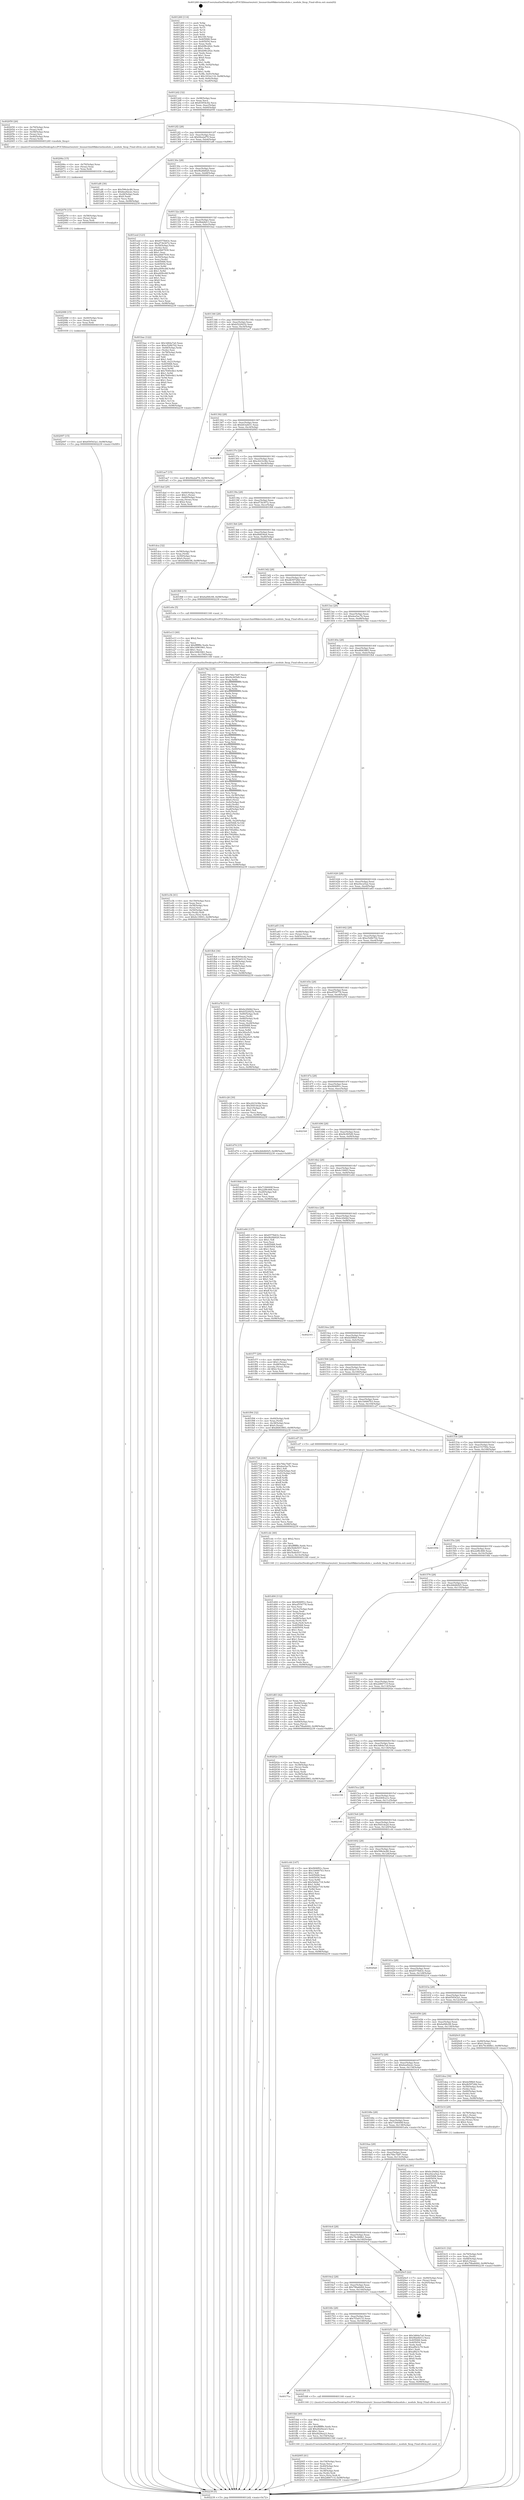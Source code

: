 digraph "0x401260" {
  label = "0x401260 (/mnt/c/Users/mathe/Desktop/tcc/POCII/binaries/extr_linuxarchm68kkernelmodule.c_module_fixup_Final-ollvm.out::main(0))"
  labelloc = "t"
  node[shape=record]

  Entry [label="",width=0.3,height=0.3,shape=circle,fillcolor=black,style=filled]
  "0x4012d2" [label="{
     0x4012d2 [32]\l
     | [instrs]\l
     &nbsp;&nbsp;0x4012d2 \<+6\>: mov -0x98(%rbp),%eax\l
     &nbsp;&nbsp;0x4012d8 \<+2\>: mov %eax,%ecx\l
     &nbsp;&nbsp;0x4012da \<+6\>: sub $0x83954c82,%ecx\l
     &nbsp;&nbsp;0x4012e0 \<+6\>: mov %eax,-0xac(%rbp)\l
     &nbsp;&nbsp;0x4012e6 \<+6\>: mov %ecx,-0xb0(%rbp)\l
     &nbsp;&nbsp;0x4012ec \<+6\>: je 0000000000402050 \<main+0xdf0\>\l
  }"]
  "0x402050" [label="{
     0x402050 [26]\l
     | [instrs]\l
     &nbsp;&nbsp;0x402050 \<+4\>: mov -0x70(%rbp),%rax\l
     &nbsp;&nbsp;0x402054 \<+3\>: mov (%rax),%rdi\l
     &nbsp;&nbsp;0x402057 \<+4\>: mov -0x58(%rbp),%rax\l
     &nbsp;&nbsp;0x40205b \<+3\>: mov (%rax),%rsi\l
     &nbsp;&nbsp;0x40205e \<+4\>: mov -0x40(%rbp),%rax\l
     &nbsp;&nbsp;0x402062 \<+3\>: mov (%rax),%rdx\l
     &nbsp;&nbsp;0x402065 \<+5\>: call 0000000000401240 \<module_fixup\>\l
     | [calls]\l
     &nbsp;&nbsp;0x401240 \{1\} (/mnt/c/Users/mathe/Desktop/tcc/POCII/binaries/extr_linuxarchm68kkernelmodule.c_module_fixup_Final-ollvm.out::module_fixup)\l
  }"]
  "0x4012f2" [label="{
     0x4012f2 [28]\l
     | [instrs]\l
     &nbsp;&nbsp;0x4012f2 \<+5\>: jmp 00000000004012f7 \<main+0x97\>\l
     &nbsp;&nbsp;0x4012f7 \<+6\>: mov -0xac(%rbp),%eax\l
     &nbsp;&nbsp;0x4012fd \<+5\>: sub $0x94a2af79,%eax\l
     &nbsp;&nbsp;0x401302 \<+6\>: mov %eax,-0xb4(%rbp)\l
     &nbsp;&nbsp;0x401308 \<+6\>: je 0000000000401af6 \<main+0x896\>\l
  }"]
  Exit [label="",width=0.3,height=0.3,shape=circle,fillcolor=black,style=filled,peripheries=2]
  "0x401af6" [label="{
     0x401af6 [30]\l
     | [instrs]\l
     &nbsp;&nbsp;0x401af6 \<+5\>: mov $0x596cbc80,%eax\l
     &nbsp;&nbsp;0x401afb \<+5\>: mov $0x6ea92e2c,%ecx\l
     &nbsp;&nbsp;0x401b00 \<+3\>: mov -0x28(%rbp),%edx\l
     &nbsp;&nbsp;0x401b03 \<+3\>: cmp $0x0,%edx\l
     &nbsp;&nbsp;0x401b06 \<+3\>: cmove %ecx,%eax\l
     &nbsp;&nbsp;0x401b09 \<+6\>: mov %eax,-0x98(%rbp)\l
     &nbsp;&nbsp;0x401b0f \<+5\>: jmp 0000000000402239 \<main+0xfd9\>\l
  }"]
  "0x40130e" [label="{
     0x40130e [28]\l
     | [instrs]\l
     &nbsp;&nbsp;0x40130e \<+5\>: jmp 0000000000401313 \<main+0xb3\>\l
     &nbsp;&nbsp;0x401313 \<+6\>: mov -0xac(%rbp),%eax\l
     &nbsp;&nbsp;0x401319 \<+5\>: sub $0x9b28d020,%eax\l
     &nbsp;&nbsp;0x40131e \<+6\>: mov %eax,-0xb8(%rbp)\l
     &nbsp;&nbsp;0x401324 \<+6\>: je 0000000000401eed \<main+0xc8d\>\l
  }"]
  "0x402097" [label="{
     0x402097 [15]\l
     | [instrs]\l
     &nbsp;&nbsp;0x402097 \<+10\>: movl $0x659543a1,-0x98(%rbp)\l
     &nbsp;&nbsp;0x4020a1 \<+5\>: jmp 0000000000402239 \<main+0xfd9\>\l
  }"]
  "0x401eed" [label="{
     0x401eed [123]\l
     | [instrs]\l
     &nbsp;&nbsp;0x401eed \<+5\>: mov $0x6575b63c,%eax\l
     &nbsp;&nbsp;0x401ef2 \<+5\>: mov $0xd73b3072,%ecx\l
     &nbsp;&nbsp;0x401ef7 \<+4\>: mov -0x50(%rbp),%rdx\l
     &nbsp;&nbsp;0x401efb \<+2\>: mov (%rdx),%esi\l
     &nbsp;&nbsp;0x401efd \<+6\>: sub $0xa0b67930,%esi\l
     &nbsp;&nbsp;0x401f03 \<+3\>: add $0x1,%esi\l
     &nbsp;&nbsp;0x401f06 \<+6\>: add $0xa0b67930,%esi\l
     &nbsp;&nbsp;0x401f0c \<+4\>: mov -0x50(%rbp),%rdx\l
     &nbsp;&nbsp;0x401f10 \<+2\>: mov %esi,(%rdx)\l
     &nbsp;&nbsp;0x401f12 \<+7\>: mov 0x405068,%esi\l
     &nbsp;&nbsp;0x401f19 \<+7\>: mov 0x405054,%edi\l
     &nbsp;&nbsp;0x401f20 \<+3\>: mov %esi,%r8d\l
     &nbsp;&nbsp;0x401f23 \<+7\>: add $0xa409cd4f,%r8d\l
     &nbsp;&nbsp;0x401f2a \<+4\>: sub $0x1,%r8d\l
     &nbsp;&nbsp;0x401f2e \<+7\>: sub $0xa409cd4f,%r8d\l
     &nbsp;&nbsp;0x401f35 \<+4\>: imul %r8d,%esi\l
     &nbsp;&nbsp;0x401f39 \<+3\>: and $0x1,%esi\l
     &nbsp;&nbsp;0x401f3c \<+3\>: cmp $0x0,%esi\l
     &nbsp;&nbsp;0x401f3f \<+4\>: sete %r9b\l
     &nbsp;&nbsp;0x401f43 \<+3\>: cmp $0xa,%edi\l
     &nbsp;&nbsp;0x401f46 \<+4\>: setl %r10b\l
     &nbsp;&nbsp;0x401f4a \<+3\>: mov %r9b,%r11b\l
     &nbsp;&nbsp;0x401f4d \<+3\>: and %r10b,%r11b\l
     &nbsp;&nbsp;0x401f50 \<+3\>: xor %r10b,%r9b\l
     &nbsp;&nbsp;0x401f53 \<+3\>: or %r9b,%r11b\l
     &nbsp;&nbsp;0x401f56 \<+4\>: test $0x1,%r11b\l
     &nbsp;&nbsp;0x401f5a \<+3\>: cmovne %ecx,%eax\l
     &nbsp;&nbsp;0x401f5d \<+6\>: mov %eax,-0x98(%rbp)\l
     &nbsp;&nbsp;0x401f63 \<+5\>: jmp 0000000000402239 \<main+0xfd9\>\l
  }"]
  "0x40132a" [label="{
     0x40132a [28]\l
     | [instrs]\l
     &nbsp;&nbsp;0x40132a \<+5\>: jmp 000000000040132f \<main+0xcf\>\l
     &nbsp;&nbsp;0x40132f \<+6\>: mov -0xac(%rbp),%eax\l
     &nbsp;&nbsp;0x401335 \<+5\>: sub $0x9fab8d13,%eax\l
     &nbsp;&nbsp;0x40133a \<+6\>: mov %eax,-0xbc(%rbp)\l
     &nbsp;&nbsp;0x401340 \<+6\>: je 0000000000401bac \<main+0x94c\>\l
  }"]
  "0x402088" [label="{
     0x402088 [15]\l
     | [instrs]\l
     &nbsp;&nbsp;0x402088 \<+4\>: mov -0x40(%rbp),%rax\l
     &nbsp;&nbsp;0x40208c \<+3\>: mov (%rax),%rax\l
     &nbsp;&nbsp;0x40208f \<+3\>: mov %rax,%rdi\l
     &nbsp;&nbsp;0x402092 \<+5\>: call 0000000000401030 \<free@plt\>\l
     | [calls]\l
     &nbsp;&nbsp;0x401030 \{1\} (unknown)\l
  }"]
  "0x401bac" [label="{
     0x401bac [122]\l
     | [instrs]\l
     &nbsp;&nbsp;0x401bac \<+5\>: mov $0x3d64a7a0,%eax\l
     &nbsp;&nbsp;0x401bb1 \<+5\>: mov $0xe528b702,%ecx\l
     &nbsp;&nbsp;0x401bb6 \<+4\>: mov -0x68(%rbp),%rdx\l
     &nbsp;&nbsp;0x401bba \<+2\>: mov (%rdx),%esi\l
     &nbsp;&nbsp;0x401bbc \<+4\>: mov -0x78(%rbp),%rdx\l
     &nbsp;&nbsp;0x401bc0 \<+2\>: cmp (%rdx),%esi\l
     &nbsp;&nbsp;0x401bc2 \<+4\>: setl %dil\l
     &nbsp;&nbsp;0x401bc6 \<+4\>: and $0x1,%dil\l
     &nbsp;&nbsp;0x401bca \<+4\>: mov %dil,-0x21(%rbp)\l
     &nbsp;&nbsp;0x401bce \<+7\>: mov 0x405068,%esi\l
     &nbsp;&nbsp;0x401bd5 \<+8\>: mov 0x405054,%r8d\l
     &nbsp;&nbsp;0x401bdd \<+3\>: mov %esi,%r9d\l
     &nbsp;&nbsp;0x401be0 \<+7\>: add $0x7649c6b3,%r9d\l
     &nbsp;&nbsp;0x401be7 \<+4\>: sub $0x1,%r9d\l
     &nbsp;&nbsp;0x401beb \<+7\>: sub $0x7649c6b3,%r9d\l
     &nbsp;&nbsp;0x401bf2 \<+4\>: imul %r9d,%esi\l
     &nbsp;&nbsp;0x401bf6 \<+3\>: and $0x1,%esi\l
     &nbsp;&nbsp;0x401bf9 \<+3\>: cmp $0x0,%esi\l
     &nbsp;&nbsp;0x401bfc \<+4\>: sete %dil\l
     &nbsp;&nbsp;0x401c00 \<+4\>: cmp $0xa,%r8d\l
     &nbsp;&nbsp;0x401c04 \<+4\>: setl %r10b\l
     &nbsp;&nbsp;0x401c08 \<+3\>: mov %dil,%r11b\l
     &nbsp;&nbsp;0x401c0b \<+3\>: and %r10b,%r11b\l
     &nbsp;&nbsp;0x401c0e \<+3\>: xor %r10b,%dil\l
     &nbsp;&nbsp;0x401c11 \<+3\>: or %dil,%r11b\l
     &nbsp;&nbsp;0x401c14 \<+4\>: test $0x1,%r11b\l
     &nbsp;&nbsp;0x401c18 \<+3\>: cmovne %ecx,%eax\l
     &nbsp;&nbsp;0x401c1b \<+6\>: mov %eax,-0x98(%rbp)\l
     &nbsp;&nbsp;0x401c21 \<+5\>: jmp 0000000000402239 \<main+0xfd9\>\l
  }"]
  "0x401346" [label="{
     0x401346 [28]\l
     | [instrs]\l
     &nbsp;&nbsp;0x401346 \<+5\>: jmp 000000000040134b \<main+0xeb\>\l
     &nbsp;&nbsp;0x40134b \<+6\>: mov -0xac(%rbp),%eax\l
     &nbsp;&nbsp;0x401351 \<+5\>: sub $0xb5229252,%eax\l
     &nbsp;&nbsp;0x401356 \<+6\>: mov %eax,-0xc0(%rbp)\l
     &nbsp;&nbsp;0x40135c \<+6\>: je 0000000000401ae7 \<main+0x887\>\l
  }"]
  "0x402079" [label="{
     0x402079 [15]\l
     | [instrs]\l
     &nbsp;&nbsp;0x402079 \<+4\>: mov -0x58(%rbp),%rax\l
     &nbsp;&nbsp;0x40207d \<+3\>: mov (%rax),%rax\l
     &nbsp;&nbsp;0x402080 \<+3\>: mov %rax,%rdi\l
     &nbsp;&nbsp;0x402083 \<+5\>: call 0000000000401030 \<free@plt\>\l
     | [calls]\l
     &nbsp;&nbsp;0x401030 \{1\} (unknown)\l
  }"]
  "0x401ae7" [label="{
     0x401ae7 [15]\l
     | [instrs]\l
     &nbsp;&nbsp;0x401ae7 \<+10\>: movl $0x94a2af79,-0x98(%rbp)\l
     &nbsp;&nbsp;0x401af1 \<+5\>: jmp 0000000000402239 \<main+0xfd9\>\l
  }"]
  "0x401362" [label="{
     0x401362 [28]\l
     | [instrs]\l
     &nbsp;&nbsp;0x401362 \<+5\>: jmp 0000000000401367 \<main+0x107\>\l
     &nbsp;&nbsp;0x401367 \<+6\>: mov -0xac(%rbp),%eax\l
     &nbsp;&nbsp;0x40136d \<+5\>: sub $0xb63afd31,%eax\l
     &nbsp;&nbsp;0x401372 \<+6\>: mov %eax,-0xc4(%rbp)\l
     &nbsp;&nbsp;0x401378 \<+6\>: je 00000000004020b5 \<main+0xe55\>\l
  }"]
  "0x40206a" [label="{
     0x40206a [15]\l
     | [instrs]\l
     &nbsp;&nbsp;0x40206a \<+4\>: mov -0x70(%rbp),%rax\l
     &nbsp;&nbsp;0x40206e \<+3\>: mov (%rax),%rax\l
     &nbsp;&nbsp;0x402071 \<+3\>: mov %rax,%rdi\l
     &nbsp;&nbsp;0x402074 \<+5\>: call 0000000000401030 \<free@plt\>\l
     | [calls]\l
     &nbsp;&nbsp;0x401030 \{1\} (unknown)\l
  }"]
  "0x4020b5" [label="{
     0x4020b5\l
  }", style=dashed]
  "0x40137e" [label="{
     0x40137e [28]\l
     | [instrs]\l
     &nbsp;&nbsp;0x40137e \<+5\>: jmp 0000000000401383 \<main+0x123\>\l
     &nbsp;&nbsp;0x401383 \<+6\>: mov -0xac(%rbp),%eax\l
     &nbsp;&nbsp;0x401389 \<+5\>: sub $0xc621b38e,%eax\l
     &nbsp;&nbsp;0x40138e \<+6\>: mov %eax,-0xc8(%rbp)\l
     &nbsp;&nbsp;0x401394 \<+6\>: je 0000000000401dad \<main+0xb4d\>\l
  }"]
  "0x402005" [label="{
     0x402005 [41]\l
     | [instrs]\l
     &nbsp;&nbsp;0x402005 \<+6\>: mov -0x154(%rbp),%ecx\l
     &nbsp;&nbsp;0x40200b \<+3\>: imul %eax,%ecx\l
     &nbsp;&nbsp;0x40200e \<+4\>: mov -0x40(%rbp),%rsi\l
     &nbsp;&nbsp;0x402012 \<+3\>: mov (%rsi),%rsi\l
     &nbsp;&nbsp;0x402015 \<+4\>: mov -0x38(%rbp),%rdi\l
     &nbsp;&nbsp;0x402019 \<+3\>: movslq (%rdi),%rdi\l
     &nbsp;&nbsp;0x40201c \<+3\>: mov %ecx,(%rsi,%rdi,4)\l
     &nbsp;&nbsp;0x40201f \<+10\>: movl $0x2d66711f,-0x98(%rbp)\l
     &nbsp;&nbsp;0x402029 \<+5\>: jmp 0000000000402239 \<main+0xfd9\>\l
  }"]
  "0x401dad" [label="{
     0x401dad [29]\l
     | [instrs]\l
     &nbsp;&nbsp;0x401dad \<+4\>: mov -0x60(%rbp),%rax\l
     &nbsp;&nbsp;0x401db1 \<+6\>: movl $0x1,(%rax)\l
     &nbsp;&nbsp;0x401db7 \<+4\>: mov -0x60(%rbp),%rax\l
     &nbsp;&nbsp;0x401dbb \<+3\>: movslq (%rax),%rax\l
     &nbsp;&nbsp;0x401dbe \<+4\>: shl $0x2,%rax\l
     &nbsp;&nbsp;0x401dc2 \<+3\>: mov %rax,%rdi\l
     &nbsp;&nbsp;0x401dc5 \<+5\>: call 0000000000401050 \<malloc@plt\>\l
     | [calls]\l
     &nbsp;&nbsp;0x401050 \{1\} (unknown)\l
  }"]
  "0x40139a" [label="{
     0x40139a [28]\l
     | [instrs]\l
     &nbsp;&nbsp;0x40139a \<+5\>: jmp 000000000040139f \<main+0x13f\>\l
     &nbsp;&nbsp;0x40139f \<+6\>: mov -0xac(%rbp),%eax\l
     &nbsp;&nbsp;0x4013a5 \<+5\>: sub $0xd73b3072,%eax\l
     &nbsp;&nbsp;0x4013aa \<+6\>: mov %eax,-0xcc(%rbp)\l
     &nbsp;&nbsp;0x4013b0 \<+6\>: je 0000000000401f68 \<main+0xd08\>\l
  }"]
  "0x401fdd" [label="{
     0x401fdd [40]\l
     | [instrs]\l
     &nbsp;&nbsp;0x401fdd \<+5\>: mov $0x2,%ecx\l
     &nbsp;&nbsp;0x401fe2 \<+1\>: cltd\l
     &nbsp;&nbsp;0x401fe3 \<+2\>: idiv %ecx\l
     &nbsp;&nbsp;0x401fe5 \<+6\>: imul $0xfffffffe,%edx,%ecx\l
     &nbsp;&nbsp;0x401feb \<+6\>: add $0xd429ee23,%ecx\l
     &nbsp;&nbsp;0x401ff1 \<+3\>: add $0x1,%ecx\l
     &nbsp;&nbsp;0x401ff4 \<+6\>: sub $0xd429ee23,%ecx\l
     &nbsp;&nbsp;0x401ffa \<+6\>: mov %ecx,-0x154(%rbp)\l
     &nbsp;&nbsp;0x402000 \<+5\>: call 0000000000401160 \<next_i\>\l
     | [calls]\l
     &nbsp;&nbsp;0x401160 \{1\} (/mnt/c/Users/mathe/Desktop/tcc/POCII/binaries/extr_linuxarchm68kkernelmodule.c_module_fixup_Final-ollvm.out::next_i)\l
  }"]
  "0x401f68" [label="{
     0x401f68 [15]\l
     | [instrs]\l
     &nbsp;&nbsp;0x401f68 \<+10\>: movl $0x6af48c08,-0x98(%rbp)\l
     &nbsp;&nbsp;0x401f72 \<+5\>: jmp 0000000000402239 \<main+0xfd9\>\l
  }"]
  "0x4013b6" [label="{
     0x4013b6 [28]\l
     | [instrs]\l
     &nbsp;&nbsp;0x4013b6 \<+5\>: jmp 00000000004013bb \<main+0x15b\>\l
     &nbsp;&nbsp;0x4013bb \<+6\>: mov -0xac(%rbp),%eax\l
     &nbsp;&nbsp;0x4013c1 \<+5\>: sub $0xd9df36a4,%eax\l
     &nbsp;&nbsp;0x4013c6 \<+6\>: mov %eax,-0xd0(%rbp)\l
     &nbsp;&nbsp;0x4013cc \<+6\>: je 00000000004019fb \<main+0x79b\>\l
  }"]
  "0x40171a" [label="{
     0x40171a\l
  }", style=dashed]
  "0x4019fb" [label="{
     0x4019fb\l
  }", style=dashed]
  "0x4013d2" [label="{
     0x4013d2 [28]\l
     | [instrs]\l
     &nbsp;&nbsp;0x4013d2 \<+5\>: jmp 00000000004013d7 \<main+0x177\>\l
     &nbsp;&nbsp;0x4013d7 \<+6\>: mov -0xac(%rbp),%eax\l
     &nbsp;&nbsp;0x4013dd \<+5\>: sub $0xdb59728d,%eax\l
     &nbsp;&nbsp;0x4013e2 \<+6\>: mov %eax,-0xd4(%rbp)\l
     &nbsp;&nbsp;0x4013e8 \<+6\>: je 0000000000401e0e \<main+0xbae\>\l
  }"]
  "0x401fd8" [label="{
     0x401fd8 [5]\l
     | [instrs]\l
     &nbsp;&nbsp;0x401fd8 \<+5\>: call 0000000000401160 \<next_i\>\l
     | [calls]\l
     &nbsp;&nbsp;0x401160 \{1\} (/mnt/c/Users/mathe/Desktop/tcc/POCII/binaries/extr_linuxarchm68kkernelmodule.c_module_fixup_Final-ollvm.out::next_i)\l
  }"]
  "0x401e0e" [label="{
     0x401e0e [5]\l
     | [instrs]\l
     &nbsp;&nbsp;0x401e0e \<+5\>: call 0000000000401160 \<next_i\>\l
     | [calls]\l
     &nbsp;&nbsp;0x401160 \{1\} (/mnt/c/Users/mathe/Desktop/tcc/POCII/binaries/extr_linuxarchm68kkernelmodule.c_module_fixup_Final-ollvm.out::next_i)\l
  }"]
  "0x4013ee" [label="{
     0x4013ee [28]\l
     | [instrs]\l
     &nbsp;&nbsp;0x4013ee \<+5\>: jmp 00000000004013f3 \<main+0x193\>\l
     &nbsp;&nbsp;0x4013f3 \<+6\>: mov -0xac(%rbp),%eax\l
     &nbsp;&nbsp;0x4013f9 \<+5\>: sub $0xdea5ac7b,%eax\l
     &nbsp;&nbsp;0x4013fe \<+6\>: mov %eax,-0xd8(%rbp)\l
     &nbsp;&nbsp;0x401404 \<+6\>: je 000000000040178e \<main+0x52e\>\l
  }"]
  "0x401f94" [label="{
     0x401f94 [32]\l
     | [instrs]\l
     &nbsp;&nbsp;0x401f94 \<+4\>: mov -0x40(%rbp),%rdi\l
     &nbsp;&nbsp;0x401f98 \<+3\>: mov %rax,(%rdi)\l
     &nbsp;&nbsp;0x401f9b \<+4\>: mov -0x38(%rbp),%rax\l
     &nbsp;&nbsp;0x401f9f \<+6\>: movl $0x0,(%rax)\l
     &nbsp;&nbsp;0x401fa5 \<+10\>: movl $0xdfd43883,-0x98(%rbp)\l
     &nbsp;&nbsp;0x401faf \<+5\>: jmp 0000000000402239 \<main+0xfd9\>\l
  }"]
  "0x40178e" [label="{
     0x40178e [335]\l
     | [instrs]\l
     &nbsp;&nbsp;0x40178e \<+5\>: mov $0x76bc7b87,%eax\l
     &nbsp;&nbsp;0x401793 \<+5\>: mov $0xf4c905d9,%ecx\l
     &nbsp;&nbsp;0x401798 \<+3\>: mov %rsp,%rdx\l
     &nbsp;&nbsp;0x40179b \<+4\>: add $0xfffffffffffffff0,%rdx\l
     &nbsp;&nbsp;0x40179f \<+3\>: mov %rdx,%rsp\l
     &nbsp;&nbsp;0x4017a2 \<+7\>: mov %rdx,-0x90(%rbp)\l
     &nbsp;&nbsp;0x4017a9 \<+3\>: mov %rsp,%rdx\l
     &nbsp;&nbsp;0x4017ac \<+4\>: add $0xfffffffffffffff0,%rdx\l
     &nbsp;&nbsp;0x4017b0 \<+3\>: mov %rdx,%rsp\l
     &nbsp;&nbsp;0x4017b3 \<+3\>: mov %rsp,%rsi\l
     &nbsp;&nbsp;0x4017b6 \<+4\>: add $0xfffffffffffffff0,%rsi\l
     &nbsp;&nbsp;0x4017ba \<+3\>: mov %rsi,%rsp\l
     &nbsp;&nbsp;0x4017bd \<+7\>: mov %rsi,-0x88(%rbp)\l
     &nbsp;&nbsp;0x4017c4 \<+3\>: mov %rsp,%rsi\l
     &nbsp;&nbsp;0x4017c7 \<+4\>: add $0xfffffffffffffff0,%rsi\l
     &nbsp;&nbsp;0x4017cb \<+3\>: mov %rsi,%rsp\l
     &nbsp;&nbsp;0x4017ce \<+4\>: mov %rsi,-0x80(%rbp)\l
     &nbsp;&nbsp;0x4017d2 \<+3\>: mov %rsp,%rsi\l
     &nbsp;&nbsp;0x4017d5 \<+4\>: add $0xfffffffffffffff0,%rsi\l
     &nbsp;&nbsp;0x4017d9 \<+3\>: mov %rsi,%rsp\l
     &nbsp;&nbsp;0x4017dc \<+4\>: mov %rsi,-0x78(%rbp)\l
     &nbsp;&nbsp;0x4017e0 \<+3\>: mov %rsp,%rsi\l
     &nbsp;&nbsp;0x4017e3 \<+4\>: add $0xfffffffffffffff0,%rsi\l
     &nbsp;&nbsp;0x4017e7 \<+3\>: mov %rsi,%rsp\l
     &nbsp;&nbsp;0x4017ea \<+4\>: mov %rsi,-0x70(%rbp)\l
     &nbsp;&nbsp;0x4017ee \<+3\>: mov %rsp,%rsi\l
     &nbsp;&nbsp;0x4017f1 \<+4\>: add $0xfffffffffffffff0,%rsi\l
     &nbsp;&nbsp;0x4017f5 \<+3\>: mov %rsi,%rsp\l
     &nbsp;&nbsp;0x4017f8 \<+4\>: mov %rsi,-0x68(%rbp)\l
     &nbsp;&nbsp;0x4017fc \<+3\>: mov %rsp,%rsi\l
     &nbsp;&nbsp;0x4017ff \<+4\>: add $0xfffffffffffffff0,%rsi\l
     &nbsp;&nbsp;0x401803 \<+3\>: mov %rsi,%rsp\l
     &nbsp;&nbsp;0x401806 \<+4\>: mov %rsi,-0x60(%rbp)\l
     &nbsp;&nbsp;0x40180a \<+3\>: mov %rsp,%rsi\l
     &nbsp;&nbsp;0x40180d \<+4\>: add $0xfffffffffffffff0,%rsi\l
     &nbsp;&nbsp;0x401811 \<+3\>: mov %rsi,%rsp\l
     &nbsp;&nbsp;0x401814 \<+4\>: mov %rsi,-0x58(%rbp)\l
     &nbsp;&nbsp;0x401818 \<+3\>: mov %rsp,%rsi\l
     &nbsp;&nbsp;0x40181b \<+4\>: add $0xfffffffffffffff0,%rsi\l
     &nbsp;&nbsp;0x40181f \<+3\>: mov %rsi,%rsp\l
     &nbsp;&nbsp;0x401822 \<+4\>: mov %rsi,-0x50(%rbp)\l
     &nbsp;&nbsp;0x401826 \<+3\>: mov %rsp,%rsi\l
     &nbsp;&nbsp;0x401829 \<+4\>: add $0xfffffffffffffff0,%rsi\l
     &nbsp;&nbsp;0x40182d \<+3\>: mov %rsi,%rsp\l
     &nbsp;&nbsp;0x401830 \<+4\>: mov %rsi,-0x48(%rbp)\l
     &nbsp;&nbsp;0x401834 \<+3\>: mov %rsp,%rsi\l
     &nbsp;&nbsp;0x401837 \<+4\>: add $0xfffffffffffffff0,%rsi\l
     &nbsp;&nbsp;0x40183b \<+3\>: mov %rsi,%rsp\l
     &nbsp;&nbsp;0x40183e \<+4\>: mov %rsi,-0x40(%rbp)\l
     &nbsp;&nbsp;0x401842 \<+3\>: mov %rsp,%rsi\l
     &nbsp;&nbsp;0x401845 \<+4\>: add $0xfffffffffffffff0,%rsi\l
     &nbsp;&nbsp;0x401849 \<+3\>: mov %rsi,%rsp\l
     &nbsp;&nbsp;0x40184c \<+4\>: mov %rsi,-0x38(%rbp)\l
     &nbsp;&nbsp;0x401850 \<+7\>: mov -0x90(%rbp),%rsi\l
     &nbsp;&nbsp;0x401857 \<+6\>: movl $0x0,(%rsi)\l
     &nbsp;&nbsp;0x40185d \<+6\>: mov -0x9c(%rbp),%edi\l
     &nbsp;&nbsp;0x401863 \<+2\>: mov %edi,(%rdx)\l
     &nbsp;&nbsp;0x401865 \<+7\>: mov -0x88(%rbp),%rsi\l
     &nbsp;&nbsp;0x40186c \<+7\>: mov -0xa8(%rbp),%r8\l
     &nbsp;&nbsp;0x401873 \<+3\>: mov %r8,(%rsi)\l
     &nbsp;&nbsp;0x401876 \<+3\>: cmpl $0x2,(%rdx)\l
     &nbsp;&nbsp;0x401879 \<+4\>: setne %r9b\l
     &nbsp;&nbsp;0x40187d \<+4\>: and $0x1,%r9b\l
     &nbsp;&nbsp;0x401881 \<+4\>: mov %r9b,-0x29(%rbp)\l
     &nbsp;&nbsp;0x401885 \<+8\>: mov 0x405068,%r10d\l
     &nbsp;&nbsp;0x40188d \<+8\>: mov 0x405054,%r11d\l
     &nbsp;&nbsp;0x401895 \<+3\>: mov %r10d,%ebx\l
     &nbsp;&nbsp;0x401898 \<+6\>: add $0x70028fec,%ebx\l
     &nbsp;&nbsp;0x40189e \<+3\>: sub $0x1,%ebx\l
     &nbsp;&nbsp;0x4018a1 \<+6\>: sub $0x70028fec,%ebx\l
     &nbsp;&nbsp;0x4018a7 \<+4\>: imul %ebx,%r10d\l
     &nbsp;&nbsp;0x4018ab \<+4\>: and $0x1,%r10d\l
     &nbsp;&nbsp;0x4018af \<+4\>: cmp $0x0,%r10d\l
     &nbsp;&nbsp;0x4018b3 \<+4\>: sete %r9b\l
     &nbsp;&nbsp;0x4018b7 \<+4\>: cmp $0xa,%r11d\l
     &nbsp;&nbsp;0x4018bb \<+4\>: setl %r14b\l
     &nbsp;&nbsp;0x4018bf \<+3\>: mov %r9b,%r15b\l
     &nbsp;&nbsp;0x4018c2 \<+3\>: and %r14b,%r15b\l
     &nbsp;&nbsp;0x4018c5 \<+3\>: xor %r14b,%r9b\l
     &nbsp;&nbsp;0x4018c8 \<+3\>: or %r9b,%r15b\l
     &nbsp;&nbsp;0x4018cb \<+4\>: test $0x1,%r15b\l
     &nbsp;&nbsp;0x4018cf \<+3\>: cmovne %ecx,%eax\l
     &nbsp;&nbsp;0x4018d2 \<+6\>: mov %eax,-0x98(%rbp)\l
     &nbsp;&nbsp;0x4018d8 \<+5\>: jmp 0000000000402239 \<main+0xfd9\>\l
  }"]
  "0x40140a" [label="{
     0x40140a [28]\l
     | [instrs]\l
     &nbsp;&nbsp;0x40140a \<+5\>: jmp 000000000040140f \<main+0x1af\>\l
     &nbsp;&nbsp;0x40140f \<+6\>: mov -0xac(%rbp),%eax\l
     &nbsp;&nbsp;0x401415 \<+5\>: sub $0xdfd43883,%eax\l
     &nbsp;&nbsp;0x40141a \<+6\>: mov %eax,-0xdc(%rbp)\l
     &nbsp;&nbsp;0x401420 \<+6\>: je 0000000000401fb4 \<main+0xd54\>\l
  }"]
  "0x401e3b" [label="{
     0x401e3b [41]\l
     | [instrs]\l
     &nbsp;&nbsp;0x401e3b \<+6\>: mov -0x150(%rbp),%ecx\l
     &nbsp;&nbsp;0x401e41 \<+3\>: imul %eax,%ecx\l
     &nbsp;&nbsp;0x401e44 \<+4\>: mov -0x58(%rbp),%rsi\l
     &nbsp;&nbsp;0x401e48 \<+3\>: mov (%rsi),%rsi\l
     &nbsp;&nbsp;0x401e4b \<+4\>: mov -0x50(%rbp),%rdi\l
     &nbsp;&nbsp;0x401e4f \<+3\>: movslq (%rdi),%rdi\l
     &nbsp;&nbsp;0x401e52 \<+3\>: mov %ecx,(%rsi,%rdi,4)\l
     &nbsp;&nbsp;0x401e55 \<+10\>: movl $0x4c19003,-0x98(%rbp)\l
     &nbsp;&nbsp;0x401e5f \<+5\>: jmp 0000000000402239 \<main+0xfd9\>\l
  }"]
  "0x401fb4" [label="{
     0x401fb4 [36]\l
     | [instrs]\l
     &nbsp;&nbsp;0x401fb4 \<+5\>: mov $0x83954c82,%eax\l
     &nbsp;&nbsp;0x401fb9 \<+5\>: mov $0x7f3a0133,%ecx\l
     &nbsp;&nbsp;0x401fbe \<+4\>: mov -0x38(%rbp),%rdx\l
     &nbsp;&nbsp;0x401fc2 \<+2\>: mov (%rdx),%esi\l
     &nbsp;&nbsp;0x401fc4 \<+4\>: mov -0x48(%rbp),%rdx\l
     &nbsp;&nbsp;0x401fc8 \<+2\>: cmp (%rdx),%esi\l
     &nbsp;&nbsp;0x401fca \<+3\>: cmovl %ecx,%eax\l
     &nbsp;&nbsp;0x401fcd \<+6\>: mov %eax,-0x98(%rbp)\l
     &nbsp;&nbsp;0x401fd3 \<+5\>: jmp 0000000000402239 \<main+0xfd9\>\l
  }"]
  "0x401426" [label="{
     0x401426 [28]\l
     | [instrs]\l
     &nbsp;&nbsp;0x401426 \<+5\>: jmp 000000000040142b \<main+0x1cb\>\l
     &nbsp;&nbsp;0x40142b \<+6\>: mov -0xac(%rbp),%eax\l
     &nbsp;&nbsp;0x401431 \<+5\>: sub $0xe0eca5a2,%eax\l
     &nbsp;&nbsp;0x401436 \<+6\>: mov %eax,-0xe0(%rbp)\l
     &nbsp;&nbsp;0x40143c \<+6\>: je 0000000000401a65 \<main+0x805\>\l
  }"]
  "0x401e13" [label="{
     0x401e13 [40]\l
     | [instrs]\l
     &nbsp;&nbsp;0x401e13 \<+5\>: mov $0x2,%ecx\l
     &nbsp;&nbsp;0x401e18 \<+1\>: cltd\l
     &nbsp;&nbsp;0x401e19 \<+2\>: idiv %ecx\l
     &nbsp;&nbsp;0x401e1b \<+6\>: imul $0xfffffffe,%edx,%ecx\l
     &nbsp;&nbsp;0x401e21 \<+6\>: add $0x16963961,%ecx\l
     &nbsp;&nbsp;0x401e27 \<+3\>: add $0x1,%ecx\l
     &nbsp;&nbsp;0x401e2a \<+6\>: sub $0x16963961,%ecx\l
     &nbsp;&nbsp;0x401e30 \<+6\>: mov %ecx,-0x150(%rbp)\l
     &nbsp;&nbsp;0x401e36 \<+5\>: call 0000000000401160 \<next_i\>\l
     | [calls]\l
     &nbsp;&nbsp;0x401160 \{1\} (/mnt/c/Users/mathe/Desktop/tcc/POCII/binaries/extr_linuxarchm68kkernelmodule.c_module_fixup_Final-ollvm.out::next_i)\l
  }"]
  "0x401a65" [label="{
     0x401a65 [19]\l
     | [instrs]\l
     &nbsp;&nbsp;0x401a65 \<+7\>: mov -0x88(%rbp),%rax\l
     &nbsp;&nbsp;0x401a6c \<+3\>: mov (%rax),%rax\l
     &nbsp;&nbsp;0x401a6f \<+4\>: mov 0x8(%rax),%rdi\l
     &nbsp;&nbsp;0x401a73 \<+5\>: call 0000000000401060 \<atoi@plt\>\l
     | [calls]\l
     &nbsp;&nbsp;0x401060 \{1\} (unknown)\l
  }"]
  "0x401442" [label="{
     0x401442 [28]\l
     | [instrs]\l
     &nbsp;&nbsp;0x401442 \<+5\>: jmp 0000000000401447 \<main+0x1e7\>\l
     &nbsp;&nbsp;0x401447 \<+6\>: mov -0xac(%rbp),%eax\l
     &nbsp;&nbsp;0x40144d \<+5\>: sub $0xe528b702,%eax\l
     &nbsp;&nbsp;0x401452 \<+6\>: mov %eax,-0xe4(%rbp)\l
     &nbsp;&nbsp;0x401458 \<+6\>: je 0000000000401c26 \<main+0x9c6\>\l
  }"]
  "0x401dca" [label="{
     0x401dca [32]\l
     | [instrs]\l
     &nbsp;&nbsp;0x401dca \<+4\>: mov -0x58(%rbp),%rdi\l
     &nbsp;&nbsp;0x401dce \<+3\>: mov %rax,(%rdi)\l
     &nbsp;&nbsp;0x401dd1 \<+4\>: mov -0x50(%rbp),%rax\l
     &nbsp;&nbsp;0x401dd5 \<+6\>: movl $0x0,(%rax)\l
     &nbsp;&nbsp;0x401ddb \<+10\>: movl $0x6af48c08,-0x98(%rbp)\l
     &nbsp;&nbsp;0x401de5 \<+5\>: jmp 0000000000402239 \<main+0xfd9\>\l
  }"]
  "0x401c26" [label="{
     0x401c26 [30]\l
     | [instrs]\l
     &nbsp;&nbsp;0x401c26 \<+5\>: mov $0xc621b38e,%eax\l
     &nbsp;&nbsp;0x401c2b \<+5\>: mov $0x50d1de2d,%ecx\l
     &nbsp;&nbsp;0x401c30 \<+3\>: mov -0x21(%rbp),%dl\l
     &nbsp;&nbsp;0x401c33 \<+3\>: test $0x1,%dl\l
     &nbsp;&nbsp;0x401c36 \<+3\>: cmovne %ecx,%eax\l
     &nbsp;&nbsp;0x401c39 \<+6\>: mov %eax,-0x98(%rbp)\l
     &nbsp;&nbsp;0x401c3f \<+5\>: jmp 0000000000402239 \<main+0xfd9\>\l
  }"]
  "0x40145e" [label="{
     0x40145e [28]\l
     | [instrs]\l
     &nbsp;&nbsp;0x40145e \<+5\>: jmp 0000000000401463 \<main+0x203\>\l
     &nbsp;&nbsp;0x401463 \<+6\>: mov -0xac(%rbp),%eax\l
     &nbsp;&nbsp;0x401469 \<+5\>: sub $0xef554778,%eax\l
     &nbsp;&nbsp;0x40146e \<+6\>: mov %eax,-0xe8(%rbp)\l
     &nbsp;&nbsp;0x401474 \<+6\>: je 0000000000401d74 \<main+0xb14\>\l
  }"]
  "0x401d04" [label="{
     0x401d04 [112]\l
     | [instrs]\l
     &nbsp;&nbsp;0x401d04 \<+5\>: mov $0xf406f91c,%ecx\l
     &nbsp;&nbsp;0x401d09 \<+5\>: mov $0xef554778,%edx\l
     &nbsp;&nbsp;0x401d0e \<+2\>: xor %esi,%esi\l
     &nbsp;&nbsp;0x401d10 \<+6\>: mov -0x14c(%rbp),%edi\l
     &nbsp;&nbsp;0x401d16 \<+3\>: imul %eax,%edi\l
     &nbsp;&nbsp;0x401d19 \<+4\>: mov -0x70(%rbp),%r8\l
     &nbsp;&nbsp;0x401d1d \<+3\>: mov (%r8),%r8\l
     &nbsp;&nbsp;0x401d20 \<+4\>: mov -0x68(%rbp),%r9\l
     &nbsp;&nbsp;0x401d24 \<+3\>: movslq (%r9),%r9\l
     &nbsp;&nbsp;0x401d27 \<+4\>: mov %edi,(%r8,%r9,4)\l
     &nbsp;&nbsp;0x401d2b \<+7\>: mov 0x405068,%eax\l
     &nbsp;&nbsp;0x401d32 \<+7\>: mov 0x405054,%edi\l
     &nbsp;&nbsp;0x401d39 \<+3\>: sub $0x1,%esi\l
     &nbsp;&nbsp;0x401d3c \<+3\>: mov %eax,%r10d\l
     &nbsp;&nbsp;0x401d3f \<+3\>: add %esi,%r10d\l
     &nbsp;&nbsp;0x401d42 \<+4\>: imul %r10d,%eax\l
     &nbsp;&nbsp;0x401d46 \<+3\>: and $0x1,%eax\l
     &nbsp;&nbsp;0x401d49 \<+3\>: cmp $0x0,%eax\l
     &nbsp;&nbsp;0x401d4c \<+4\>: sete %r11b\l
     &nbsp;&nbsp;0x401d50 \<+3\>: cmp $0xa,%edi\l
     &nbsp;&nbsp;0x401d53 \<+3\>: setl %bl\l
     &nbsp;&nbsp;0x401d56 \<+3\>: mov %r11b,%r14b\l
     &nbsp;&nbsp;0x401d59 \<+3\>: and %bl,%r14b\l
     &nbsp;&nbsp;0x401d5c \<+3\>: xor %bl,%r11b\l
     &nbsp;&nbsp;0x401d5f \<+3\>: or %r11b,%r14b\l
     &nbsp;&nbsp;0x401d62 \<+4\>: test $0x1,%r14b\l
     &nbsp;&nbsp;0x401d66 \<+3\>: cmovne %edx,%ecx\l
     &nbsp;&nbsp;0x401d69 \<+6\>: mov %ecx,-0x98(%rbp)\l
     &nbsp;&nbsp;0x401d6f \<+5\>: jmp 0000000000402239 \<main+0xfd9\>\l
  }"]
  "0x401d74" [label="{
     0x401d74 [15]\l
     | [instrs]\l
     &nbsp;&nbsp;0x401d74 \<+10\>: movl $0x2b6db925,-0x98(%rbp)\l
     &nbsp;&nbsp;0x401d7e \<+5\>: jmp 0000000000402239 \<main+0xfd9\>\l
  }"]
  "0x40147a" [label="{
     0x40147a [28]\l
     | [instrs]\l
     &nbsp;&nbsp;0x40147a \<+5\>: jmp 000000000040147f \<main+0x21f\>\l
     &nbsp;&nbsp;0x40147f \<+6\>: mov -0xac(%rbp),%eax\l
     &nbsp;&nbsp;0x401485 \<+5\>: sub $0xf406f91c,%eax\l
     &nbsp;&nbsp;0x40148a \<+6\>: mov %eax,-0xec(%rbp)\l
     &nbsp;&nbsp;0x401490 \<+6\>: je 00000000004021b9 \<main+0xf59\>\l
  }"]
  "0x401cdc" [label="{
     0x401cdc [40]\l
     | [instrs]\l
     &nbsp;&nbsp;0x401cdc \<+5\>: mov $0x2,%ecx\l
     &nbsp;&nbsp;0x401ce1 \<+1\>: cltd\l
     &nbsp;&nbsp;0x401ce2 \<+2\>: idiv %ecx\l
     &nbsp;&nbsp;0x401ce4 \<+6\>: imul $0xfffffffe,%edx,%ecx\l
     &nbsp;&nbsp;0x401cea \<+6\>: sub $0x5b4b5f37,%ecx\l
     &nbsp;&nbsp;0x401cf0 \<+3\>: add $0x1,%ecx\l
     &nbsp;&nbsp;0x401cf3 \<+6\>: add $0x5b4b5f37,%ecx\l
     &nbsp;&nbsp;0x401cf9 \<+6\>: mov %ecx,-0x14c(%rbp)\l
     &nbsp;&nbsp;0x401cff \<+5\>: call 0000000000401160 \<next_i\>\l
     | [calls]\l
     &nbsp;&nbsp;0x401160 \{1\} (/mnt/c/Users/mathe/Desktop/tcc/POCII/binaries/extr_linuxarchm68kkernelmodule.c_module_fixup_Final-ollvm.out::next_i)\l
  }"]
  "0x4021b9" [label="{
     0x4021b9\l
  }", style=dashed]
  "0x401496" [label="{
     0x401496 [28]\l
     | [instrs]\l
     &nbsp;&nbsp;0x401496 \<+5\>: jmp 000000000040149b \<main+0x23b\>\l
     &nbsp;&nbsp;0x40149b \<+6\>: mov -0xac(%rbp),%eax\l
     &nbsp;&nbsp;0x4014a1 \<+5\>: sub $0xf4c905d9,%eax\l
     &nbsp;&nbsp;0x4014a6 \<+6\>: mov %eax,-0xf0(%rbp)\l
     &nbsp;&nbsp;0x4014ac \<+6\>: je 00000000004018dd \<main+0x67d\>\l
  }"]
  "0x4016fe" [label="{
     0x4016fe [28]\l
     | [instrs]\l
     &nbsp;&nbsp;0x4016fe \<+5\>: jmp 0000000000401703 \<main+0x4a3\>\l
     &nbsp;&nbsp;0x401703 \<+6\>: mov -0xac(%rbp),%eax\l
     &nbsp;&nbsp;0x401709 \<+5\>: sub $0x7f3a0133,%eax\l
     &nbsp;&nbsp;0x40170e \<+6\>: mov %eax,-0x148(%rbp)\l
     &nbsp;&nbsp;0x401714 \<+6\>: je 0000000000401fd8 \<main+0xd78\>\l
  }"]
  "0x4018dd" [label="{
     0x4018dd [30]\l
     | [instrs]\l
     &nbsp;&nbsp;0x4018dd \<+5\>: mov $0x7184009f,%eax\l
     &nbsp;&nbsp;0x4018e2 \<+5\>: mov $0x22f8c468,%ecx\l
     &nbsp;&nbsp;0x4018e7 \<+3\>: mov -0x29(%rbp),%dl\l
     &nbsp;&nbsp;0x4018ea \<+3\>: test $0x1,%dl\l
     &nbsp;&nbsp;0x4018ed \<+3\>: cmovne %ecx,%eax\l
     &nbsp;&nbsp;0x4018f0 \<+6\>: mov %eax,-0x98(%rbp)\l
     &nbsp;&nbsp;0x4018f6 \<+5\>: jmp 0000000000402239 \<main+0xfd9\>\l
  }"]
  "0x4014b2" [label="{
     0x4014b2 [28]\l
     | [instrs]\l
     &nbsp;&nbsp;0x4014b2 \<+5\>: jmp 00000000004014b7 \<main+0x257\>\l
     &nbsp;&nbsp;0x4014b7 \<+6\>: mov -0xac(%rbp),%eax\l
     &nbsp;&nbsp;0x4014bd \<+5\>: sub $0x4c19003,%eax\l
     &nbsp;&nbsp;0x4014c2 \<+6\>: mov %eax,-0xf4(%rbp)\l
     &nbsp;&nbsp;0x4014c8 \<+6\>: je 0000000000401e64 \<main+0xc04\>\l
  }"]
  "0x401b51" [label="{
     0x401b51 [91]\l
     | [instrs]\l
     &nbsp;&nbsp;0x401b51 \<+5\>: mov $0x3d64a7a0,%eax\l
     &nbsp;&nbsp;0x401b56 \<+5\>: mov $0x9fab8d13,%ecx\l
     &nbsp;&nbsp;0x401b5b \<+7\>: mov 0x405068,%edx\l
     &nbsp;&nbsp;0x401b62 \<+7\>: mov 0x405054,%esi\l
     &nbsp;&nbsp;0x401b69 \<+2\>: mov %edx,%edi\l
     &nbsp;&nbsp;0x401b6b \<+6\>: add $0xaf823c79,%edi\l
     &nbsp;&nbsp;0x401b71 \<+3\>: sub $0x1,%edi\l
     &nbsp;&nbsp;0x401b74 \<+6\>: sub $0xaf823c79,%edi\l
     &nbsp;&nbsp;0x401b7a \<+3\>: imul %edi,%edx\l
     &nbsp;&nbsp;0x401b7d \<+3\>: and $0x1,%edx\l
     &nbsp;&nbsp;0x401b80 \<+3\>: cmp $0x0,%edx\l
     &nbsp;&nbsp;0x401b83 \<+4\>: sete %r8b\l
     &nbsp;&nbsp;0x401b87 \<+3\>: cmp $0xa,%esi\l
     &nbsp;&nbsp;0x401b8a \<+4\>: setl %r9b\l
     &nbsp;&nbsp;0x401b8e \<+3\>: mov %r8b,%r10b\l
     &nbsp;&nbsp;0x401b91 \<+3\>: and %r9b,%r10b\l
     &nbsp;&nbsp;0x401b94 \<+3\>: xor %r9b,%r8b\l
     &nbsp;&nbsp;0x401b97 \<+3\>: or %r8b,%r10b\l
     &nbsp;&nbsp;0x401b9a \<+4\>: test $0x1,%r10b\l
     &nbsp;&nbsp;0x401b9e \<+3\>: cmovne %ecx,%eax\l
     &nbsp;&nbsp;0x401ba1 \<+6\>: mov %eax,-0x98(%rbp)\l
     &nbsp;&nbsp;0x401ba7 \<+5\>: jmp 0000000000402239 \<main+0xfd9\>\l
  }"]
  "0x401e64" [label="{
     0x401e64 [137]\l
     | [instrs]\l
     &nbsp;&nbsp;0x401e64 \<+5\>: mov $0x6575b63c,%eax\l
     &nbsp;&nbsp;0x401e69 \<+5\>: mov $0x9b28d020,%ecx\l
     &nbsp;&nbsp;0x401e6e \<+2\>: mov $0x1,%dl\l
     &nbsp;&nbsp;0x401e70 \<+2\>: xor %esi,%esi\l
     &nbsp;&nbsp;0x401e72 \<+7\>: mov 0x405068,%edi\l
     &nbsp;&nbsp;0x401e79 \<+8\>: mov 0x405054,%r8d\l
     &nbsp;&nbsp;0x401e81 \<+3\>: sub $0x1,%esi\l
     &nbsp;&nbsp;0x401e84 \<+3\>: mov %edi,%r9d\l
     &nbsp;&nbsp;0x401e87 \<+3\>: add %esi,%r9d\l
     &nbsp;&nbsp;0x401e8a \<+4\>: imul %r9d,%edi\l
     &nbsp;&nbsp;0x401e8e \<+3\>: and $0x1,%edi\l
     &nbsp;&nbsp;0x401e91 \<+3\>: cmp $0x0,%edi\l
     &nbsp;&nbsp;0x401e94 \<+4\>: sete %r10b\l
     &nbsp;&nbsp;0x401e98 \<+4\>: cmp $0xa,%r8d\l
     &nbsp;&nbsp;0x401e9c \<+4\>: setl %r11b\l
     &nbsp;&nbsp;0x401ea0 \<+3\>: mov %r10b,%bl\l
     &nbsp;&nbsp;0x401ea3 \<+3\>: xor $0xff,%bl\l
     &nbsp;&nbsp;0x401ea6 \<+3\>: mov %r11b,%r14b\l
     &nbsp;&nbsp;0x401ea9 \<+4\>: xor $0xff,%r14b\l
     &nbsp;&nbsp;0x401ead \<+3\>: xor $0x1,%dl\l
     &nbsp;&nbsp;0x401eb0 \<+3\>: mov %bl,%r15b\l
     &nbsp;&nbsp;0x401eb3 \<+4\>: and $0xff,%r15b\l
     &nbsp;&nbsp;0x401eb7 \<+3\>: and %dl,%r10b\l
     &nbsp;&nbsp;0x401eba \<+3\>: mov %r14b,%r12b\l
     &nbsp;&nbsp;0x401ebd \<+4\>: and $0xff,%r12b\l
     &nbsp;&nbsp;0x401ec1 \<+3\>: and %dl,%r11b\l
     &nbsp;&nbsp;0x401ec4 \<+3\>: or %r10b,%r15b\l
     &nbsp;&nbsp;0x401ec7 \<+3\>: or %r11b,%r12b\l
     &nbsp;&nbsp;0x401eca \<+3\>: xor %r12b,%r15b\l
     &nbsp;&nbsp;0x401ecd \<+3\>: or %r14b,%bl\l
     &nbsp;&nbsp;0x401ed0 \<+3\>: xor $0xff,%bl\l
     &nbsp;&nbsp;0x401ed3 \<+3\>: or $0x1,%dl\l
     &nbsp;&nbsp;0x401ed6 \<+2\>: and %dl,%bl\l
     &nbsp;&nbsp;0x401ed8 \<+3\>: or %bl,%r15b\l
     &nbsp;&nbsp;0x401edb \<+4\>: test $0x1,%r15b\l
     &nbsp;&nbsp;0x401edf \<+3\>: cmovne %ecx,%eax\l
     &nbsp;&nbsp;0x401ee2 \<+6\>: mov %eax,-0x98(%rbp)\l
     &nbsp;&nbsp;0x401ee8 \<+5\>: jmp 0000000000402239 \<main+0xfd9\>\l
  }"]
  "0x4014ce" [label="{
     0x4014ce [28]\l
     | [instrs]\l
     &nbsp;&nbsp;0x4014ce \<+5\>: jmp 00000000004014d3 \<main+0x273\>\l
     &nbsp;&nbsp;0x4014d3 \<+6\>: mov -0xac(%rbp),%eax\l
     &nbsp;&nbsp;0x4014d9 \<+5\>: sub $0xbc29d4d,%eax\l
     &nbsp;&nbsp;0x4014de \<+6\>: mov %eax,-0xf8(%rbp)\l
     &nbsp;&nbsp;0x4014e4 \<+6\>: je 0000000000402161 \<main+0xf01\>\l
  }"]
  "0x4016e2" [label="{
     0x4016e2 [28]\l
     | [instrs]\l
     &nbsp;&nbsp;0x4016e2 \<+5\>: jmp 00000000004016e7 \<main+0x487\>\l
     &nbsp;&nbsp;0x4016e7 \<+6\>: mov -0xac(%rbp),%eax\l
     &nbsp;&nbsp;0x4016ed \<+5\>: sub $0x79ba6d44,%eax\l
     &nbsp;&nbsp;0x4016f2 \<+6\>: mov %eax,-0x144(%rbp)\l
     &nbsp;&nbsp;0x4016f8 \<+6\>: je 0000000000401b51 \<main+0x8f1\>\l
  }"]
  "0x402161" [label="{
     0x402161\l
  }", style=dashed]
  "0x4014ea" [label="{
     0x4014ea [28]\l
     | [instrs]\l
     &nbsp;&nbsp;0x4014ea \<+5\>: jmp 00000000004014ef \<main+0x28f\>\l
     &nbsp;&nbsp;0x4014ef \<+6\>: mov -0xac(%rbp),%eax\l
     &nbsp;&nbsp;0x4014f5 \<+5\>: sub $0xfa5f8b9,%eax\l
     &nbsp;&nbsp;0x4014fa \<+6\>: mov %eax,-0xfc(%rbp)\l
     &nbsp;&nbsp;0x401500 \<+6\>: je 0000000000401f77 \<main+0xd17\>\l
  }"]
  "0x4020e5" [label="{
     0x4020e5 [22]\l
     | [instrs]\l
     &nbsp;&nbsp;0x4020e5 \<+7\>: mov -0x90(%rbp),%rax\l
     &nbsp;&nbsp;0x4020ec \<+2\>: mov (%rax),%eax\l
     &nbsp;&nbsp;0x4020ee \<+4\>: lea -0x20(%rbp),%rsp\l
     &nbsp;&nbsp;0x4020f2 \<+1\>: pop %rbx\l
     &nbsp;&nbsp;0x4020f3 \<+2\>: pop %r12\l
     &nbsp;&nbsp;0x4020f5 \<+2\>: pop %r14\l
     &nbsp;&nbsp;0x4020f7 \<+2\>: pop %r15\l
     &nbsp;&nbsp;0x4020f9 \<+1\>: pop %rbp\l
     &nbsp;&nbsp;0x4020fa \<+1\>: ret\l
  }"]
  "0x401f77" [label="{
     0x401f77 [29]\l
     | [instrs]\l
     &nbsp;&nbsp;0x401f77 \<+4\>: mov -0x48(%rbp),%rax\l
     &nbsp;&nbsp;0x401f7b \<+6\>: movl $0x1,(%rax)\l
     &nbsp;&nbsp;0x401f81 \<+4\>: mov -0x48(%rbp),%rax\l
     &nbsp;&nbsp;0x401f85 \<+3\>: movslq (%rax),%rax\l
     &nbsp;&nbsp;0x401f88 \<+4\>: shl $0x2,%rax\l
     &nbsp;&nbsp;0x401f8c \<+3\>: mov %rax,%rdi\l
     &nbsp;&nbsp;0x401f8f \<+5\>: call 0000000000401050 \<malloc@plt\>\l
     | [calls]\l
     &nbsp;&nbsp;0x401050 \{1\} (unknown)\l
  }"]
  "0x401506" [label="{
     0x401506 [28]\l
     | [instrs]\l
     &nbsp;&nbsp;0x401506 \<+5\>: jmp 000000000040150b \<main+0x2ab\>\l
     &nbsp;&nbsp;0x40150b \<+6\>: mov -0xac(%rbp),%eax\l
     &nbsp;&nbsp;0x401511 \<+5\>: sub $0x1832e116,%eax\l
     &nbsp;&nbsp;0x401516 \<+6\>: mov %eax,-0x100(%rbp)\l
     &nbsp;&nbsp;0x40151c \<+6\>: je 0000000000401724 \<main+0x4c4\>\l
  }"]
  "0x4016c6" [label="{
     0x4016c6 [28]\l
     | [instrs]\l
     &nbsp;&nbsp;0x4016c6 \<+5\>: jmp 00000000004016cb \<main+0x46b\>\l
     &nbsp;&nbsp;0x4016cb \<+6\>: mov -0xac(%rbp),%eax\l
     &nbsp;&nbsp;0x4016d1 \<+5\>: sub $0x76c468b1,%eax\l
     &nbsp;&nbsp;0x4016d6 \<+6\>: mov %eax,-0x140(%rbp)\l
     &nbsp;&nbsp;0x4016dc \<+6\>: je 00000000004020e5 \<main+0xe85\>\l
  }"]
  "0x401724" [label="{
     0x401724 [106]\l
     | [instrs]\l
     &nbsp;&nbsp;0x401724 \<+5\>: mov $0x76bc7b87,%eax\l
     &nbsp;&nbsp;0x401729 \<+5\>: mov $0xdea5ac7b,%ecx\l
     &nbsp;&nbsp;0x40172e \<+2\>: mov $0x1,%dl\l
     &nbsp;&nbsp;0x401730 \<+7\>: mov -0x92(%rbp),%sil\l
     &nbsp;&nbsp;0x401737 \<+7\>: mov -0x91(%rbp),%dil\l
     &nbsp;&nbsp;0x40173e \<+3\>: mov %sil,%r8b\l
     &nbsp;&nbsp;0x401741 \<+4\>: xor $0xff,%r8b\l
     &nbsp;&nbsp;0x401745 \<+3\>: mov %dil,%r9b\l
     &nbsp;&nbsp;0x401748 \<+4\>: xor $0xff,%r9b\l
     &nbsp;&nbsp;0x40174c \<+3\>: xor $0x0,%dl\l
     &nbsp;&nbsp;0x40174f \<+3\>: mov %r8b,%r10b\l
     &nbsp;&nbsp;0x401752 \<+4\>: and $0x0,%r10b\l
     &nbsp;&nbsp;0x401756 \<+3\>: and %dl,%sil\l
     &nbsp;&nbsp;0x401759 \<+3\>: mov %r9b,%r11b\l
     &nbsp;&nbsp;0x40175c \<+4\>: and $0x0,%r11b\l
     &nbsp;&nbsp;0x401760 \<+3\>: and %dl,%dil\l
     &nbsp;&nbsp;0x401763 \<+3\>: or %sil,%r10b\l
     &nbsp;&nbsp;0x401766 \<+3\>: or %dil,%r11b\l
     &nbsp;&nbsp;0x401769 \<+3\>: xor %r11b,%r10b\l
     &nbsp;&nbsp;0x40176c \<+3\>: or %r9b,%r8b\l
     &nbsp;&nbsp;0x40176f \<+4\>: xor $0xff,%r8b\l
     &nbsp;&nbsp;0x401773 \<+3\>: or $0x0,%dl\l
     &nbsp;&nbsp;0x401776 \<+3\>: and %dl,%r8b\l
     &nbsp;&nbsp;0x401779 \<+3\>: or %r8b,%r10b\l
     &nbsp;&nbsp;0x40177c \<+4\>: test $0x1,%r10b\l
     &nbsp;&nbsp;0x401780 \<+3\>: cmovne %ecx,%eax\l
     &nbsp;&nbsp;0x401783 \<+6\>: mov %eax,-0x98(%rbp)\l
     &nbsp;&nbsp;0x401789 \<+5\>: jmp 0000000000402239 \<main+0xfd9\>\l
  }"]
  "0x401522" [label="{
     0x401522 [28]\l
     | [instrs]\l
     &nbsp;&nbsp;0x401522 \<+5\>: jmp 0000000000401527 \<main+0x2c7\>\l
     &nbsp;&nbsp;0x401527 \<+6\>: mov -0xac(%rbp),%eax\l
     &nbsp;&nbsp;0x40152d \<+5\>: sub $0x1b6667b3,%eax\l
     &nbsp;&nbsp;0x401532 \<+6\>: mov %eax,-0x104(%rbp)\l
     &nbsp;&nbsp;0x401538 \<+6\>: je 0000000000401cd7 \<main+0xa77\>\l
  }"]
  "0x402239" [label="{
     0x402239 [5]\l
     | [instrs]\l
     &nbsp;&nbsp;0x402239 \<+5\>: jmp 00000000004012d2 \<main+0x72\>\l
  }"]
  "0x401260" [label="{
     0x401260 [114]\l
     | [instrs]\l
     &nbsp;&nbsp;0x401260 \<+1\>: push %rbp\l
     &nbsp;&nbsp;0x401261 \<+3\>: mov %rsp,%rbp\l
     &nbsp;&nbsp;0x401264 \<+2\>: push %r15\l
     &nbsp;&nbsp;0x401266 \<+2\>: push %r14\l
     &nbsp;&nbsp;0x401268 \<+2\>: push %r12\l
     &nbsp;&nbsp;0x40126a \<+1\>: push %rbx\l
     &nbsp;&nbsp;0x40126b \<+7\>: sub $0x160,%rsp\l
     &nbsp;&nbsp;0x401272 \<+7\>: mov 0x405068,%eax\l
     &nbsp;&nbsp;0x401279 \<+7\>: mov 0x405054,%ecx\l
     &nbsp;&nbsp;0x401280 \<+2\>: mov %eax,%edx\l
     &nbsp;&nbsp;0x401282 \<+6\>: sub $0xb98c262c,%edx\l
     &nbsp;&nbsp;0x401288 \<+3\>: sub $0x1,%edx\l
     &nbsp;&nbsp;0x40128b \<+6\>: add $0xb98c262c,%edx\l
     &nbsp;&nbsp;0x401291 \<+3\>: imul %edx,%eax\l
     &nbsp;&nbsp;0x401294 \<+3\>: and $0x1,%eax\l
     &nbsp;&nbsp;0x401297 \<+3\>: cmp $0x0,%eax\l
     &nbsp;&nbsp;0x40129a \<+4\>: sete %r8b\l
     &nbsp;&nbsp;0x40129e \<+4\>: and $0x1,%r8b\l
     &nbsp;&nbsp;0x4012a2 \<+7\>: mov %r8b,-0x92(%rbp)\l
     &nbsp;&nbsp;0x4012a9 \<+3\>: cmp $0xa,%ecx\l
     &nbsp;&nbsp;0x4012ac \<+4\>: setl %r8b\l
     &nbsp;&nbsp;0x4012b0 \<+4\>: and $0x1,%r8b\l
     &nbsp;&nbsp;0x4012b4 \<+7\>: mov %r8b,-0x91(%rbp)\l
     &nbsp;&nbsp;0x4012bb \<+10\>: movl $0x1832e116,-0x98(%rbp)\l
     &nbsp;&nbsp;0x4012c5 \<+6\>: mov %edi,-0x9c(%rbp)\l
     &nbsp;&nbsp;0x4012cb \<+7\>: mov %rsi,-0xa8(%rbp)\l
  }"]
  "0x4020fb" [label="{
     0x4020fb\l
  }", style=dashed]
  "0x401b31" [label="{
     0x401b31 [32]\l
     | [instrs]\l
     &nbsp;&nbsp;0x401b31 \<+4\>: mov -0x70(%rbp),%rdi\l
     &nbsp;&nbsp;0x401b35 \<+3\>: mov %rax,(%rdi)\l
     &nbsp;&nbsp;0x401b38 \<+4\>: mov -0x68(%rbp),%rax\l
     &nbsp;&nbsp;0x401b3c \<+6\>: movl $0x0,(%rax)\l
     &nbsp;&nbsp;0x401b42 \<+10\>: movl $0x79ba6d44,-0x98(%rbp)\l
     &nbsp;&nbsp;0x401b4c \<+5\>: jmp 0000000000402239 \<main+0xfd9\>\l
  }"]
  "0x401cd7" [label="{
     0x401cd7 [5]\l
     | [instrs]\l
     &nbsp;&nbsp;0x401cd7 \<+5\>: call 0000000000401160 \<next_i\>\l
     | [calls]\l
     &nbsp;&nbsp;0x401160 \{1\} (/mnt/c/Users/mathe/Desktop/tcc/POCII/binaries/extr_linuxarchm68kkernelmodule.c_module_fixup_Final-ollvm.out::next_i)\l
  }"]
  "0x40153e" [label="{
     0x40153e [28]\l
     | [instrs]\l
     &nbsp;&nbsp;0x40153e \<+5\>: jmp 0000000000401543 \<main+0x2e3\>\l
     &nbsp;&nbsp;0x401543 \<+6\>: mov -0xac(%rbp),%eax\l
     &nbsp;&nbsp;0x401549 \<+5\>: sub $0x2153700e,%eax\l
     &nbsp;&nbsp;0x40154e \<+6\>: mov %eax,-0x108(%rbp)\l
     &nbsp;&nbsp;0x401554 \<+6\>: je 0000000000401956 \<main+0x6f6\>\l
  }"]
  "0x401a78" [label="{
     0x401a78 [111]\l
     | [instrs]\l
     &nbsp;&nbsp;0x401a78 \<+5\>: mov $0xbc29d4d,%ecx\l
     &nbsp;&nbsp;0x401a7d \<+5\>: mov $0xb5229252,%edx\l
     &nbsp;&nbsp;0x401a82 \<+4\>: mov -0x80(%rbp),%rdi\l
     &nbsp;&nbsp;0x401a86 \<+2\>: mov %eax,(%rdi)\l
     &nbsp;&nbsp;0x401a88 \<+4\>: mov -0x80(%rbp),%rdi\l
     &nbsp;&nbsp;0x401a8c \<+2\>: mov (%rdi),%eax\l
     &nbsp;&nbsp;0x401a8e \<+3\>: mov %eax,-0x28(%rbp)\l
     &nbsp;&nbsp;0x401a91 \<+7\>: mov 0x405068,%eax\l
     &nbsp;&nbsp;0x401a98 \<+7\>: mov 0x405054,%esi\l
     &nbsp;&nbsp;0x401a9f \<+3\>: mov %eax,%r8d\l
     &nbsp;&nbsp;0x401aa2 \<+7\>: sub $0x382a5cf1,%r8d\l
     &nbsp;&nbsp;0x401aa9 \<+4\>: sub $0x1,%r8d\l
     &nbsp;&nbsp;0x401aad \<+7\>: add $0x382a5cf1,%r8d\l
     &nbsp;&nbsp;0x401ab4 \<+4\>: imul %r8d,%eax\l
     &nbsp;&nbsp;0x401ab8 \<+3\>: and $0x1,%eax\l
     &nbsp;&nbsp;0x401abb \<+3\>: cmp $0x0,%eax\l
     &nbsp;&nbsp;0x401abe \<+4\>: sete %r9b\l
     &nbsp;&nbsp;0x401ac2 \<+3\>: cmp $0xa,%esi\l
     &nbsp;&nbsp;0x401ac5 \<+4\>: setl %r10b\l
     &nbsp;&nbsp;0x401ac9 \<+3\>: mov %r9b,%r11b\l
     &nbsp;&nbsp;0x401acc \<+3\>: and %r10b,%r11b\l
     &nbsp;&nbsp;0x401acf \<+3\>: xor %r10b,%r9b\l
     &nbsp;&nbsp;0x401ad2 \<+3\>: or %r9b,%r11b\l
     &nbsp;&nbsp;0x401ad5 \<+4\>: test $0x1,%r11b\l
     &nbsp;&nbsp;0x401ad9 \<+3\>: cmovne %edx,%ecx\l
     &nbsp;&nbsp;0x401adc \<+6\>: mov %ecx,-0x98(%rbp)\l
     &nbsp;&nbsp;0x401ae2 \<+5\>: jmp 0000000000402239 \<main+0xfd9\>\l
  }"]
  "0x401956" [label="{
     0x401956\l
  }", style=dashed]
  "0x40155a" [label="{
     0x40155a [28]\l
     | [instrs]\l
     &nbsp;&nbsp;0x40155a \<+5\>: jmp 000000000040155f \<main+0x2ff\>\l
     &nbsp;&nbsp;0x40155f \<+6\>: mov -0xac(%rbp),%eax\l
     &nbsp;&nbsp;0x401565 \<+5\>: sub $0x22f8c468,%eax\l
     &nbsp;&nbsp;0x40156a \<+6\>: mov %eax,-0x10c(%rbp)\l
     &nbsp;&nbsp;0x401570 \<+6\>: je 00000000004018fb \<main+0x69b\>\l
  }"]
  "0x4016aa" [label="{
     0x4016aa [28]\l
     | [instrs]\l
     &nbsp;&nbsp;0x4016aa \<+5\>: jmp 00000000004016af \<main+0x44f\>\l
     &nbsp;&nbsp;0x4016af \<+6\>: mov -0xac(%rbp),%eax\l
     &nbsp;&nbsp;0x4016b5 \<+5\>: sub $0x76bc7b87,%eax\l
     &nbsp;&nbsp;0x4016ba \<+6\>: mov %eax,-0x13c(%rbp)\l
     &nbsp;&nbsp;0x4016c0 \<+6\>: je 00000000004020fb \<main+0xe9b\>\l
  }"]
  "0x4018fb" [label="{
     0x4018fb\l
  }", style=dashed]
  "0x401576" [label="{
     0x401576 [28]\l
     | [instrs]\l
     &nbsp;&nbsp;0x401576 \<+5\>: jmp 000000000040157b \<main+0x31b\>\l
     &nbsp;&nbsp;0x40157b \<+6\>: mov -0xac(%rbp),%eax\l
     &nbsp;&nbsp;0x401581 \<+5\>: sub $0x2b6db925,%eax\l
     &nbsp;&nbsp;0x401586 \<+6\>: mov %eax,-0x110(%rbp)\l
     &nbsp;&nbsp;0x40158c \<+6\>: je 0000000000401d83 \<main+0xb23\>\l
  }"]
  "0x401a0a" [label="{
     0x401a0a [91]\l
     | [instrs]\l
     &nbsp;&nbsp;0x401a0a \<+5\>: mov $0xbc29d4d,%eax\l
     &nbsp;&nbsp;0x401a0f \<+5\>: mov $0xe0eca5a2,%ecx\l
     &nbsp;&nbsp;0x401a14 \<+7\>: mov 0x405068,%edx\l
     &nbsp;&nbsp;0x401a1b \<+7\>: mov 0x405054,%esi\l
     &nbsp;&nbsp;0x401a22 \<+2\>: mov %edx,%edi\l
     &nbsp;&nbsp;0x401a24 \<+6\>: sub $0x659797f4,%edi\l
     &nbsp;&nbsp;0x401a2a \<+3\>: sub $0x1,%edi\l
     &nbsp;&nbsp;0x401a2d \<+6\>: add $0x659797f4,%edi\l
     &nbsp;&nbsp;0x401a33 \<+3\>: imul %edi,%edx\l
     &nbsp;&nbsp;0x401a36 \<+3\>: and $0x1,%edx\l
     &nbsp;&nbsp;0x401a39 \<+3\>: cmp $0x0,%edx\l
     &nbsp;&nbsp;0x401a3c \<+4\>: sete %r8b\l
     &nbsp;&nbsp;0x401a40 \<+3\>: cmp $0xa,%esi\l
     &nbsp;&nbsp;0x401a43 \<+4\>: setl %r9b\l
     &nbsp;&nbsp;0x401a47 \<+3\>: mov %r8b,%r10b\l
     &nbsp;&nbsp;0x401a4a \<+3\>: and %r9b,%r10b\l
     &nbsp;&nbsp;0x401a4d \<+3\>: xor %r9b,%r8b\l
     &nbsp;&nbsp;0x401a50 \<+3\>: or %r8b,%r10b\l
     &nbsp;&nbsp;0x401a53 \<+4\>: test $0x1,%r10b\l
     &nbsp;&nbsp;0x401a57 \<+3\>: cmovne %ecx,%eax\l
     &nbsp;&nbsp;0x401a5a \<+6\>: mov %eax,-0x98(%rbp)\l
     &nbsp;&nbsp;0x401a60 \<+5\>: jmp 0000000000402239 \<main+0xfd9\>\l
  }"]
  "0x401d83" [label="{
     0x401d83 [42]\l
     | [instrs]\l
     &nbsp;&nbsp;0x401d83 \<+2\>: xor %eax,%eax\l
     &nbsp;&nbsp;0x401d85 \<+4\>: mov -0x68(%rbp),%rcx\l
     &nbsp;&nbsp;0x401d89 \<+2\>: mov (%rcx),%edx\l
     &nbsp;&nbsp;0x401d8b \<+2\>: mov %eax,%esi\l
     &nbsp;&nbsp;0x401d8d \<+2\>: sub %edx,%esi\l
     &nbsp;&nbsp;0x401d8f \<+2\>: mov %eax,%edx\l
     &nbsp;&nbsp;0x401d91 \<+3\>: sub $0x1,%edx\l
     &nbsp;&nbsp;0x401d94 \<+2\>: add %edx,%esi\l
     &nbsp;&nbsp;0x401d96 \<+2\>: sub %esi,%eax\l
     &nbsp;&nbsp;0x401d98 \<+4\>: mov -0x68(%rbp),%rcx\l
     &nbsp;&nbsp;0x401d9c \<+2\>: mov %eax,(%rcx)\l
     &nbsp;&nbsp;0x401d9e \<+10\>: movl $0x79ba6d44,-0x98(%rbp)\l
     &nbsp;&nbsp;0x401da8 \<+5\>: jmp 0000000000402239 \<main+0xfd9\>\l
  }"]
  "0x401592" [label="{
     0x401592 [28]\l
     | [instrs]\l
     &nbsp;&nbsp;0x401592 \<+5\>: jmp 0000000000401597 \<main+0x337\>\l
     &nbsp;&nbsp;0x401597 \<+6\>: mov -0xac(%rbp),%eax\l
     &nbsp;&nbsp;0x40159d \<+5\>: sub $0x2d66711f,%eax\l
     &nbsp;&nbsp;0x4015a2 \<+6\>: mov %eax,-0x114(%rbp)\l
     &nbsp;&nbsp;0x4015a8 \<+6\>: je 000000000040202e \<main+0xdce\>\l
  }"]
  "0x40168e" [label="{
     0x40168e [28]\l
     | [instrs]\l
     &nbsp;&nbsp;0x40168e \<+5\>: jmp 0000000000401693 \<main+0x433\>\l
     &nbsp;&nbsp;0x401693 \<+6\>: mov -0xac(%rbp),%eax\l
     &nbsp;&nbsp;0x401699 \<+5\>: sub $0x7184009f,%eax\l
     &nbsp;&nbsp;0x40169e \<+6\>: mov %eax,-0x138(%rbp)\l
     &nbsp;&nbsp;0x4016a4 \<+6\>: je 0000000000401a0a \<main+0x7aa\>\l
  }"]
  "0x40202e" [label="{
     0x40202e [34]\l
     | [instrs]\l
     &nbsp;&nbsp;0x40202e \<+2\>: xor %eax,%eax\l
     &nbsp;&nbsp;0x402030 \<+4\>: mov -0x38(%rbp),%rcx\l
     &nbsp;&nbsp;0x402034 \<+2\>: mov (%rcx),%edx\l
     &nbsp;&nbsp;0x402036 \<+3\>: sub $0x1,%eax\l
     &nbsp;&nbsp;0x402039 \<+2\>: sub %eax,%edx\l
     &nbsp;&nbsp;0x40203b \<+4\>: mov -0x38(%rbp),%rcx\l
     &nbsp;&nbsp;0x40203f \<+2\>: mov %edx,(%rcx)\l
     &nbsp;&nbsp;0x402041 \<+10\>: movl $0xdfd43883,-0x98(%rbp)\l
     &nbsp;&nbsp;0x40204b \<+5\>: jmp 0000000000402239 \<main+0xfd9\>\l
  }"]
  "0x4015ae" [label="{
     0x4015ae [28]\l
     | [instrs]\l
     &nbsp;&nbsp;0x4015ae \<+5\>: jmp 00000000004015b3 \<main+0x353\>\l
     &nbsp;&nbsp;0x4015b3 \<+6\>: mov -0xac(%rbp),%eax\l
     &nbsp;&nbsp;0x4015b9 \<+5\>: sub $0x3d64a7a0,%eax\l
     &nbsp;&nbsp;0x4015be \<+6\>: mov %eax,-0x118(%rbp)\l
     &nbsp;&nbsp;0x4015c4 \<+6\>: je 0000000000402194 \<main+0xf34\>\l
  }"]
  "0x401b14" [label="{
     0x401b14 [29]\l
     | [instrs]\l
     &nbsp;&nbsp;0x401b14 \<+4\>: mov -0x78(%rbp),%rax\l
     &nbsp;&nbsp;0x401b18 \<+6\>: movl $0x1,(%rax)\l
     &nbsp;&nbsp;0x401b1e \<+4\>: mov -0x78(%rbp),%rax\l
     &nbsp;&nbsp;0x401b22 \<+3\>: movslq (%rax),%rax\l
     &nbsp;&nbsp;0x401b25 \<+4\>: shl $0x2,%rax\l
     &nbsp;&nbsp;0x401b29 \<+3\>: mov %rax,%rdi\l
     &nbsp;&nbsp;0x401b2c \<+5\>: call 0000000000401050 \<malloc@plt\>\l
     | [calls]\l
     &nbsp;&nbsp;0x401050 \{1\} (unknown)\l
  }"]
  "0x402194" [label="{
     0x402194\l
  }", style=dashed]
  "0x4015ca" [label="{
     0x4015ca [28]\l
     | [instrs]\l
     &nbsp;&nbsp;0x4015ca \<+5\>: jmp 00000000004015cf \<main+0x36f\>\l
     &nbsp;&nbsp;0x4015cf \<+6\>: mov -0xac(%rbp),%eax\l
     &nbsp;&nbsp;0x4015d5 \<+5\>: sub $0x440fca1e,%eax\l
     &nbsp;&nbsp;0x4015da \<+6\>: mov %eax,-0x11c(%rbp)\l
     &nbsp;&nbsp;0x4015e0 \<+6\>: je 0000000000402140 \<main+0xee0\>\l
  }"]
  "0x401672" [label="{
     0x401672 [28]\l
     | [instrs]\l
     &nbsp;&nbsp;0x401672 \<+5\>: jmp 0000000000401677 \<main+0x417\>\l
     &nbsp;&nbsp;0x401677 \<+6\>: mov -0xac(%rbp),%eax\l
     &nbsp;&nbsp;0x40167d \<+5\>: sub $0x6ea92e2c,%eax\l
     &nbsp;&nbsp;0x401682 \<+6\>: mov %eax,-0x134(%rbp)\l
     &nbsp;&nbsp;0x401688 \<+6\>: je 0000000000401b14 \<main+0x8b4\>\l
  }"]
  "0x402140" [label="{
     0x402140\l
  }", style=dashed]
  "0x4015e6" [label="{
     0x4015e6 [28]\l
     | [instrs]\l
     &nbsp;&nbsp;0x4015e6 \<+5\>: jmp 00000000004015eb \<main+0x38b\>\l
     &nbsp;&nbsp;0x4015eb \<+6\>: mov -0xac(%rbp),%eax\l
     &nbsp;&nbsp;0x4015f1 \<+5\>: sub $0x50d1de2d,%eax\l
     &nbsp;&nbsp;0x4015f6 \<+6\>: mov %eax,-0x120(%rbp)\l
     &nbsp;&nbsp;0x4015fc \<+6\>: je 0000000000401c44 \<main+0x9e4\>\l
  }"]
  "0x401dea" [label="{
     0x401dea [36]\l
     | [instrs]\l
     &nbsp;&nbsp;0x401dea \<+5\>: mov $0xfa5f8b9,%eax\l
     &nbsp;&nbsp;0x401def \<+5\>: mov $0xdb59728d,%ecx\l
     &nbsp;&nbsp;0x401df4 \<+4\>: mov -0x50(%rbp),%rdx\l
     &nbsp;&nbsp;0x401df8 \<+2\>: mov (%rdx),%esi\l
     &nbsp;&nbsp;0x401dfa \<+4\>: mov -0x60(%rbp),%rdx\l
     &nbsp;&nbsp;0x401dfe \<+2\>: cmp (%rdx),%esi\l
     &nbsp;&nbsp;0x401e00 \<+3\>: cmovl %ecx,%eax\l
     &nbsp;&nbsp;0x401e03 \<+6\>: mov %eax,-0x98(%rbp)\l
     &nbsp;&nbsp;0x401e09 \<+5\>: jmp 0000000000402239 \<main+0xfd9\>\l
  }"]
  "0x401c44" [label="{
     0x401c44 [147]\l
     | [instrs]\l
     &nbsp;&nbsp;0x401c44 \<+5\>: mov $0xf406f91c,%eax\l
     &nbsp;&nbsp;0x401c49 \<+5\>: mov $0x1b6667b3,%ecx\l
     &nbsp;&nbsp;0x401c4e \<+2\>: mov $0x1,%dl\l
     &nbsp;&nbsp;0x401c50 \<+7\>: mov 0x405068,%esi\l
     &nbsp;&nbsp;0x401c57 \<+7\>: mov 0x405054,%edi\l
     &nbsp;&nbsp;0x401c5e \<+3\>: mov %esi,%r8d\l
     &nbsp;&nbsp;0x401c61 \<+7\>: add $0x5dd2e718,%r8d\l
     &nbsp;&nbsp;0x401c68 \<+4\>: sub $0x1,%r8d\l
     &nbsp;&nbsp;0x401c6c \<+7\>: sub $0x5dd2e718,%r8d\l
     &nbsp;&nbsp;0x401c73 \<+4\>: imul %r8d,%esi\l
     &nbsp;&nbsp;0x401c77 \<+3\>: and $0x1,%esi\l
     &nbsp;&nbsp;0x401c7a \<+3\>: cmp $0x0,%esi\l
     &nbsp;&nbsp;0x401c7d \<+4\>: sete %r9b\l
     &nbsp;&nbsp;0x401c81 \<+3\>: cmp $0xa,%edi\l
     &nbsp;&nbsp;0x401c84 \<+4\>: setl %r10b\l
     &nbsp;&nbsp;0x401c88 \<+3\>: mov %r9b,%r11b\l
     &nbsp;&nbsp;0x401c8b \<+4\>: xor $0xff,%r11b\l
     &nbsp;&nbsp;0x401c8f \<+3\>: mov %r10b,%bl\l
     &nbsp;&nbsp;0x401c92 \<+3\>: xor $0xff,%bl\l
     &nbsp;&nbsp;0x401c95 \<+3\>: xor $0x0,%dl\l
     &nbsp;&nbsp;0x401c98 \<+3\>: mov %r11b,%r14b\l
     &nbsp;&nbsp;0x401c9b \<+4\>: and $0x0,%r14b\l
     &nbsp;&nbsp;0x401c9f \<+3\>: and %dl,%r9b\l
     &nbsp;&nbsp;0x401ca2 \<+3\>: mov %bl,%r15b\l
     &nbsp;&nbsp;0x401ca5 \<+4\>: and $0x0,%r15b\l
     &nbsp;&nbsp;0x401ca9 \<+3\>: and %dl,%r10b\l
     &nbsp;&nbsp;0x401cac \<+3\>: or %r9b,%r14b\l
     &nbsp;&nbsp;0x401caf \<+3\>: or %r10b,%r15b\l
     &nbsp;&nbsp;0x401cb2 \<+3\>: xor %r15b,%r14b\l
     &nbsp;&nbsp;0x401cb5 \<+3\>: or %bl,%r11b\l
     &nbsp;&nbsp;0x401cb8 \<+4\>: xor $0xff,%r11b\l
     &nbsp;&nbsp;0x401cbc \<+3\>: or $0x0,%dl\l
     &nbsp;&nbsp;0x401cbf \<+3\>: and %dl,%r11b\l
     &nbsp;&nbsp;0x401cc2 \<+3\>: or %r11b,%r14b\l
     &nbsp;&nbsp;0x401cc5 \<+4\>: test $0x1,%r14b\l
     &nbsp;&nbsp;0x401cc9 \<+3\>: cmovne %ecx,%eax\l
     &nbsp;&nbsp;0x401ccc \<+6\>: mov %eax,-0x98(%rbp)\l
     &nbsp;&nbsp;0x401cd2 \<+5\>: jmp 0000000000402239 \<main+0xfd9\>\l
  }"]
  "0x401602" [label="{
     0x401602 [28]\l
     | [instrs]\l
     &nbsp;&nbsp;0x401602 \<+5\>: jmp 0000000000401607 \<main+0x3a7\>\l
     &nbsp;&nbsp;0x401607 \<+6\>: mov -0xac(%rbp),%eax\l
     &nbsp;&nbsp;0x40160d \<+5\>: sub $0x596cbc80,%eax\l
     &nbsp;&nbsp;0x401612 \<+6\>: mov %eax,-0x124(%rbp)\l
     &nbsp;&nbsp;0x401618 \<+6\>: je 00000000004020a6 \<main+0xe46\>\l
  }"]
  "0x401656" [label="{
     0x401656 [28]\l
     | [instrs]\l
     &nbsp;&nbsp;0x401656 \<+5\>: jmp 000000000040165b \<main+0x3fb\>\l
     &nbsp;&nbsp;0x40165b \<+6\>: mov -0xac(%rbp),%eax\l
     &nbsp;&nbsp;0x401661 \<+5\>: sub $0x6af48c08,%eax\l
     &nbsp;&nbsp;0x401666 \<+6\>: mov %eax,-0x130(%rbp)\l
     &nbsp;&nbsp;0x40166c \<+6\>: je 0000000000401dea \<main+0xb8a\>\l
  }"]
  "0x4020a6" [label="{
     0x4020a6\l
  }", style=dashed]
  "0x40161e" [label="{
     0x40161e [28]\l
     | [instrs]\l
     &nbsp;&nbsp;0x40161e \<+5\>: jmp 0000000000401623 \<main+0x3c3\>\l
     &nbsp;&nbsp;0x401623 \<+6\>: mov -0xac(%rbp),%eax\l
     &nbsp;&nbsp;0x401629 \<+5\>: sub $0x6575b63c,%eax\l
     &nbsp;&nbsp;0x40162e \<+6\>: mov %eax,-0x128(%rbp)\l
     &nbsp;&nbsp;0x401634 \<+6\>: je 0000000000402214 \<main+0xfb4\>\l
  }"]
  "0x4020c9" [label="{
     0x4020c9 [28]\l
     | [instrs]\l
     &nbsp;&nbsp;0x4020c9 \<+7\>: mov -0x90(%rbp),%rax\l
     &nbsp;&nbsp;0x4020d0 \<+6\>: movl $0x0,(%rax)\l
     &nbsp;&nbsp;0x4020d6 \<+10\>: movl $0x76c468b1,-0x98(%rbp)\l
     &nbsp;&nbsp;0x4020e0 \<+5\>: jmp 0000000000402239 \<main+0xfd9\>\l
  }"]
  "0x402214" [label="{
     0x402214\l
  }", style=dashed]
  "0x40163a" [label="{
     0x40163a [28]\l
     | [instrs]\l
     &nbsp;&nbsp;0x40163a \<+5\>: jmp 000000000040163f \<main+0x3df\>\l
     &nbsp;&nbsp;0x40163f \<+6\>: mov -0xac(%rbp),%eax\l
     &nbsp;&nbsp;0x401645 \<+5\>: sub $0x659543a1,%eax\l
     &nbsp;&nbsp;0x40164a \<+6\>: mov %eax,-0x12c(%rbp)\l
     &nbsp;&nbsp;0x401650 \<+6\>: je 00000000004020c9 \<main+0xe69\>\l
  }"]
  Entry -> "0x401260" [label=" 1"]
  "0x4012d2" -> "0x402050" [label=" 1"]
  "0x4012d2" -> "0x4012f2" [label=" 32"]
  "0x4020e5" -> Exit [label=" 1"]
  "0x4012f2" -> "0x401af6" [label=" 1"]
  "0x4012f2" -> "0x40130e" [label=" 31"]
  "0x4020c9" -> "0x402239" [label=" 1"]
  "0x40130e" -> "0x401eed" [label=" 1"]
  "0x40130e" -> "0x40132a" [label=" 30"]
  "0x402097" -> "0x402239" [label=" 1"]
  "0x40132a" -> "0x401bac" [label=" 2"]
  "0x40132a" -> "0x401346" [label=" 28"]
  "0x402088" -> "0x402097" [label=" 1"]
  "0x401346" -> "0x401ae7" [label=" 1"]
  "0x401346" -> "0x401362" [label=" 27"]
  "0x402079" -> "0x402088" [label=" 1"]
  "0x401362" -> "0x4020b5" [label=" 0"]
  "0x401362" -> "0x40137e" [label=" 27"]
  "0x40206a" -> "0x402079" [label=" 1"]
  "0x40137e" -> "0x401dad" [label=" 1"]
  "0x40137e" -> "0x40139a" [label=" 26"]
  "0x402050" -> "0x40206a" [label=" 1"]
  "0x40139a" -> "0x401f68" [label=" 1"]
  "0x40139a" -> "0x4013b6" [label=" 25"]
  "0x40202e" -> "0x402239" [label=" 1"]
  "0x4013b6" -> "0x4019fb" [label=" 0"]
  "0x4013b6" -> "0x4013d2" [label=" 25"]
  "0x402005" -> "0x402239" [label=" 1"]
  "0x4013d2" -> "0x401e0e" [label=" 1"]
  "0x4013d2" -> "0x4013ee" [label=" 24"]
  "0x401fdd" -> "0x402005" [label=" 1"]
  "0x4013ee" -> "0x40178e" [label=" 1"]
  "0x4013ee" -> "0x40140a" [label=" 23"]
  "0x4016fe" -> "0x40171a" [label=" 0"]
  "0x40140a" -> "0x401fb4" [label=" 2"]
  "0x40140a" -> "0x401426" [label=" 21"]
  "0x4016fe" -> "0x401fd8" [label=" 1"]
  "0x401426" -> "0x401a65" [label=" 1"]
  "0x401426" -> "0x401442" [label=" 20"]
  "0x401fd8" -> "0x401fdd" [label=" 1"]
  "0x401442" -> "0x401c26" [label=" 2"]
  "0x401442" -> "0x40145e" [label=" 18"]
  "0x401fb4" -> "0x402239" [label=" 2"]
  "0x40145e" -> "0x401d74" [label=" 1"]
  "0x40145e" -> "0x40147a" [label=" 17"]
  "0x401f94" -> "0x402239" [label=" 1"]
  "0x40147a" -> "0x4021b9" [label=" 0"]
  "0x40147a" -> "0x401496" [label=" 17"]
  "0x401f77" -> "0x401f94" [label=" 1"]
  "0x401496" -> "0x4018dd" [label=" 1"]
  "0x401496" -> "0x4014b2" [label=" 16"]
  "0x401f68" -> "0x402239" [label=" 1"]
  "0x4014b2" -> "0x401e64" [label=" 1"]
  "0x4014b2" -> "0x4014ce" [label=" 15"]
  "0x401eed" -> "0x402239" [label=" 1"]
  "0x4014ce" -> "0x402161" [label=" 0"]
  "0x4014ce" -> "0x4014ea" [label=" 15"]
  "0x401e3b" -> "0x402239" [label=" 1"]
  "0x4014ea" -> "0x401f77" [label=" 1"]
  "0x4014ea" -> "0x401506" [label=" 14"]
  "0x401e13" -> "0x401e3b" [label=" 1"]
  "0x401506" -> "0x401724" [label=" 1"]
  "0x401506" -> "0x401522" [label=" 13"]
  "0x401724" -> "0x402239" [label=" 1"]
  "0x401260" -> "0x4012d2" [label=" 1"]
  "0x402239" -> "0x4012d2" [label=" 32"]
  "0x401dea" -> "0x402239" [label=" 2"]
  "0x40178e" -> "0x402239" [label=" 1"]
  "0x4018dd" -> "0x402239" [label=" 1"]
  "0x401dca" -> "0x402239" [label=" 1"]
  "0x401522" -> "0x401cd7" [label=" 1"]
  "0x401522" -> "0x40153e" [label=" 12"]
  "0x401d83" -> "0x402239" [label=" 1"]
  "0x40153e" -> "0x401956" [label=" 0"]
  "0x40153e" -> "0x40155a" [label=" 12"]
  "0x401d74" -> "0x402239" [label=" 1"]
  "0x40155a" -> "0x4018fb" [label=" 0"]
  "0x40155a" -> "0x401576" [label=" 12"]
  "0x401d04" -> "0x402239" [label=" 1"]
  "0x401576" -> "0x401d83" [label=" 1"]
  "0x401576" -> "0x401592" [label=" 11"]
  "0x401cdc" -> "0x401d04" [label=" 1"]
  "0x401592" -> "0x40202e" [label=" 1"]
  "0x401592" -> "0x4015ae" [label=" 10"]
  "0x401c44" -> "0x402239" [label=" 1"]
  "0x4015ae" -> "0x402194" [label=" 0"]
  "0x4015ae" -> "0x4015ca" [label=" 10"]
  "0x401c26" -> "0x402239" [label=" 2"]
  "0x4015ca" -> "0x402140" [label=" 0"]
  "0x4015ca" -> "0x4015e6" [label=" 10"]
  "0x401b51" -> "0x402239" [label=" 2"]
  "0x4015e6" -> "0x401c44" [label=" 1"]
  "0x4015e6" -> "0x401602" [label=" 9"]
  "0x4016e2" -> "0x4016fe" [label=" 1"]
  "0x401602" -> "0x4020a6" [label=" 0"]
  "0x401602" -> "0x40161e" [label=" 9"]
  "0x401e64" -> "0x402239" [label=" 1"]
  "0x40161e" -> "0x402214" [label=" 0"]
  "0x40161e" -> "0x40163a" [label=" 9"]
  "0x4016c6" -> "0x4016e2" [label=" 3"]
  "0x40163a" -> "0x4020c9" [label=" 1"]
  "0x40163a" -> "0x401656" [label=" 8"]
  "0x4016e2" -> "0x401b51" [label=" 2"]
  "0x401656" -> "0x401dea" [label=" 2"]
  "0x401656" -> "0x401672" [label=" 6"]
  "0x401bac" -> "0x402239" [label=" 2"]
  "0x401672" -> "0x401b14" [label=" 1"]
  "0x401672" -> "0x40168e" [label=" 5"]
  "0x401cd7" -> "0x401cdc" [label=" 1"]
  "0x40168e" -> "0x401a0a" [label=" 1"]
  "0x40168e" -> "0x4016aa" [label=" 4"]
  "0x401a0a" -> "0x402239" [label=" 1"]
  "0x401a65" -> "0x401a78" [label=" 1"]
  "0x401a78" -> "0x402239" [label=" 1"]
  "0x401ae7" -> "0x402239" [label=" 1"]
  "0x401af6" -> "0x402239" [label=" 1"]
  "0x401b14" -> "0x401b31" [label=" 1"]
  "0x401b31" -> "0x402239" [label=" 1"]
  "0x401dad" -> "0x401dca" [label=" 1"]
  "0x4016aa" -> "0x4020fb" [label=" 0"]
  "0x4016aa" -> "0x4016c6" [label=" 4"]
  "0x401e0e" -> "0x401e13" [label=" 1"]
  "0x4016c6" -> "0x4020e5" [label=" 1"]
}
